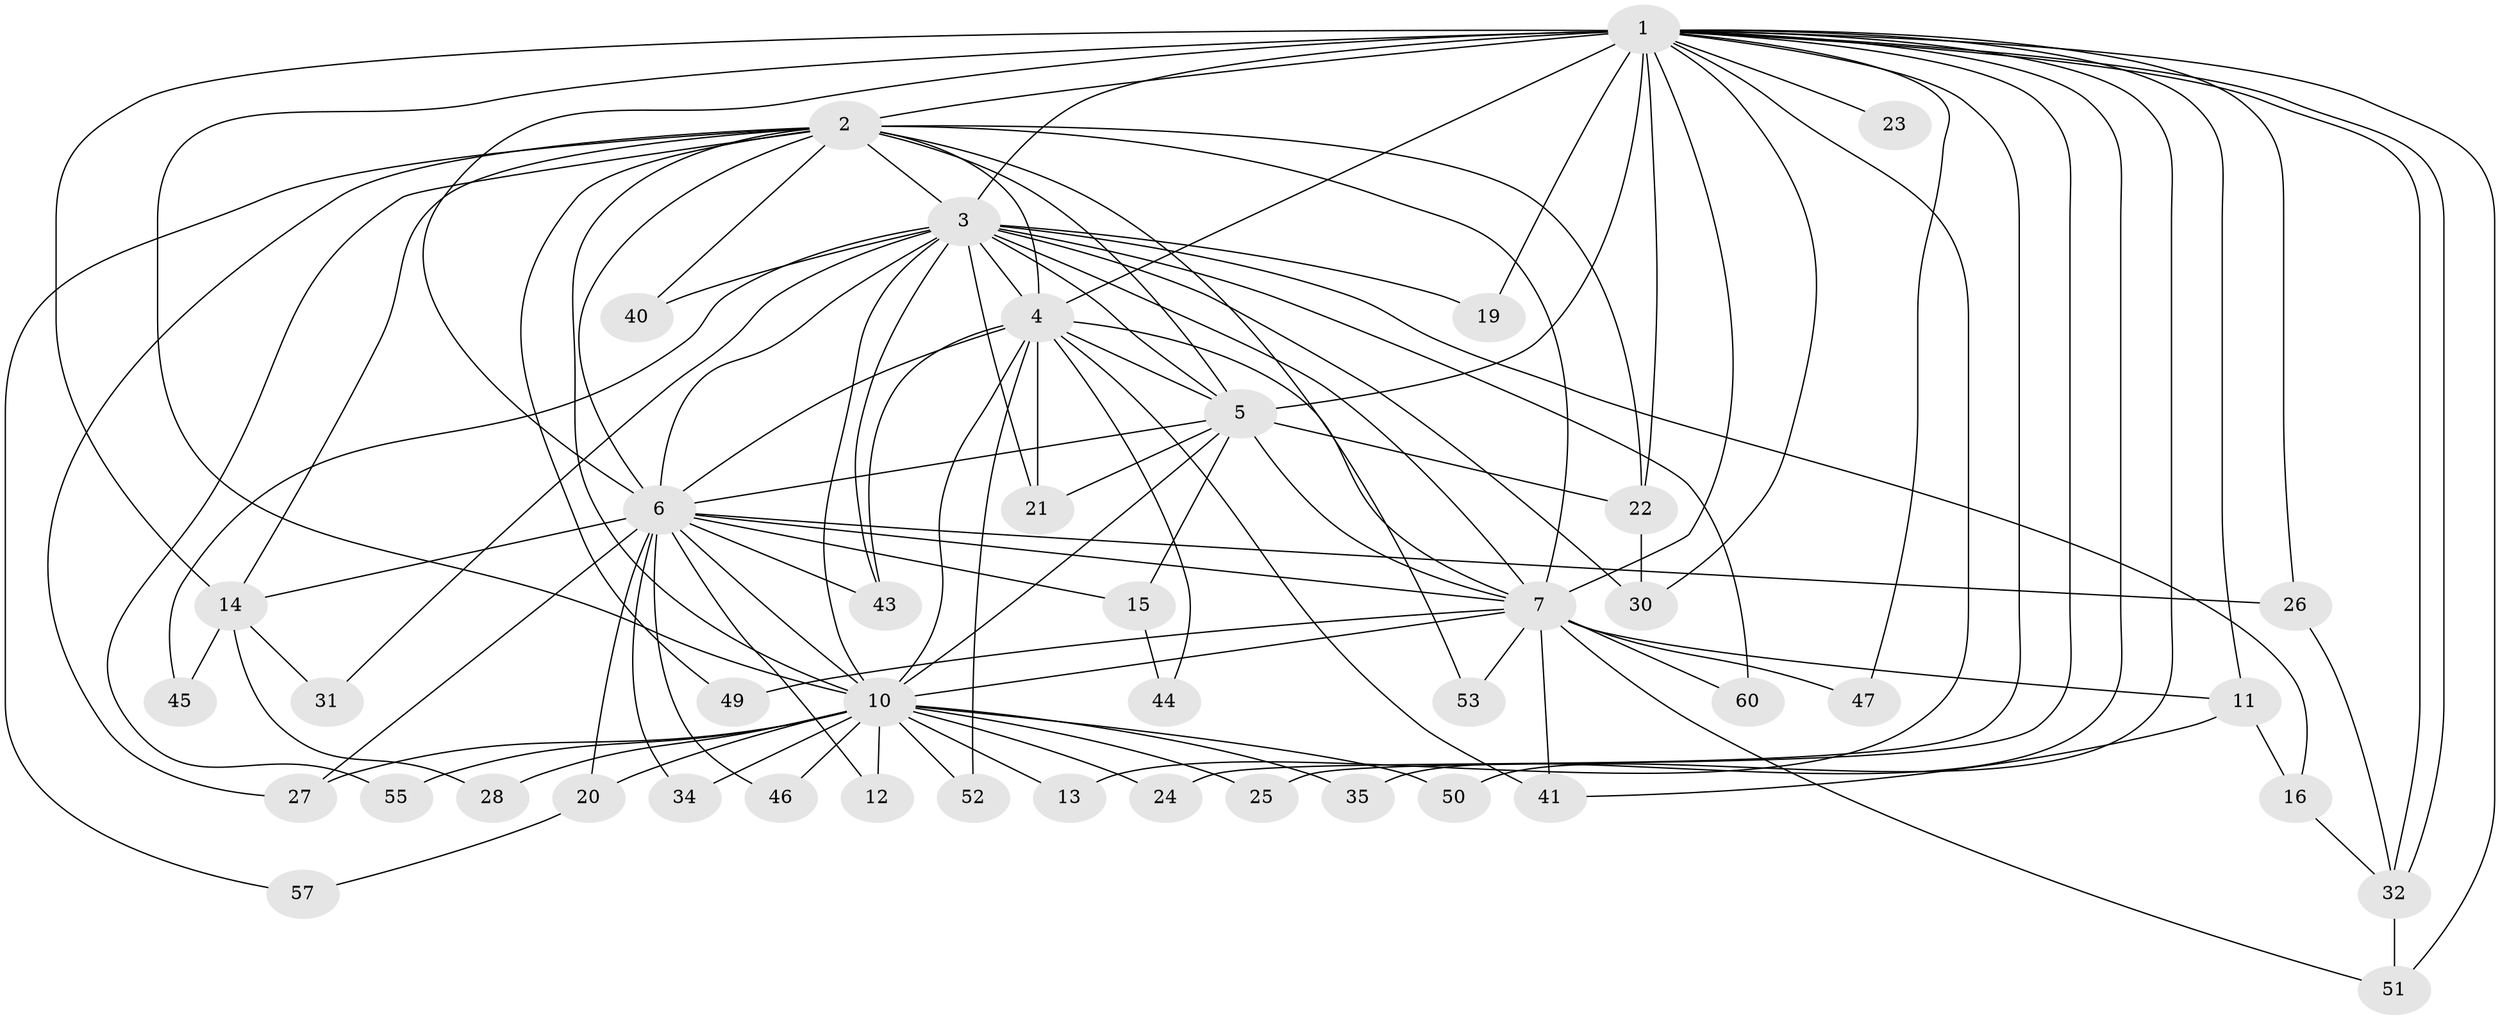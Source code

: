 // original degree distribution, {16: 0.03278688524590164, 17: 0.03278688524590164, 18: 0.01639344262295082, 15: 0.01639344262295082, 13: 0.03278688524590164, 20: 0.01639344262295082, 23: 0.01639344262295082, 4: 0.04918032786885246, 2: 0.5737704918032787, 6: 0.01639344262295082, 3: 0.18032786885245902, 5: 0.01639344262295082}
// Generated by graph-tools (version 1.1) at 2025/41/03/06/25 10:41:40]
// undirected, 44 vertices, 109 edges
graph export_dot {
graph [start="1"]
  node [color=gray90,style=filled];
  1 [super="+8"];
  2 [super="+37"];
  3 [super="+18"];
  4 [super="+17"];
  5;
  6 [super="+9"];
  7 [super="+33"];
  10 [super="+59"];
  11;
  12;
  13;
  14 [super="+29"];
  15;
  16 [super="+36"];
  19;
  20;
  21 [super="+56"];
  22 [super="+61"];
  23;
  24;
  25;
  26 [super="+54"];
  27 [super="+38"];
  28;
  30 [super="+39"];
  31;
  32 [super="+58"];
  34;
  35;
  40;
  41 [super="+42"];
  43 [super="+48"];
  44;
  45;
  46;
  47;
  49;
  50;
  51;
  52;
  53;
  55;
  57;
  60;
  1 -- 2 [weight=2];
  1 -- 3 [weight=3];
  1 -- 4 [weight=2];
  1 -- 5 [weight=2];
  1 -- 6 [weight=4];
  1 -- 7 [weight=2];
  1 -- 10 [weight=2];
  1 -- 23 [weight=2];
  1 -- 24;
  1 -- 25;
  1 -- 30;
  1 -- 32;
  1 -- 32;
  1 -- 51;
  1 -- 11;
  1 -- 13;
  1 -- 14;
  1 -- 19;
  1 -- 26;
  1 -- 35;
  1 -- 47;
  1 -- 50;
  1 -- 22;
  2 -- 3;
  2 -- 4;
  2 -- 5 [weight=2];
  2 -- 6 [weight=2];
  2 -- 7;
  2 -- 10;
  2 -- 14;
  2 -- 22;
  2 -- 27;
  2 -- 40;
  2 -- 53;
  2 -- 55;
  2 -- 57;
  2 -- 49;
  3 -- 4;
  3 -- 5;
  3 -- 6 [weight=2];
  3 -- 7;
  3 -- 10;
  3 -- 16;
  3 -- 19;
  3 -- 30;
  3 -- 31;
  3 -- 40;
  3 -- 45;
  3 -- 60;
  3 -- 21;
  3 -- 43;
  4 -- 5;
  4 -- 6 [weight=3];
  4 -- 7;
  4 -- 10;
  4 -- 43;
  4 -- 44;
  4 -- 52;
  4 -- 21;
  4 -- 41;
  5 -- 6 [weight=2];
  5 -- 7;
  5 -- 10;
  5 -- 15;
  5 -- 21;
  5 -- 22;
  6 -- 7 [weight=2];
  6 -- 10 [weight=2];
  6 -- 12;
  6 -- 15;
  6 -- 27 [weight=2];
  6 -- 34;
  6 -- 43;
  6 -- 46;
  6 -- 20;
  6 -- 26;
  6 -- 14;
  7 -- 10 [weight=2];
  7 -- 11;
  7 -- 41;
  7 -- 47;
  7 -- 49;
  7 -- 51;
  7 -- 53;
  7 -- 60;
  10 -- 12;
  10 -- 13;
  10 -- 20;
  10 -- 24;
  10 -- 25;
  10 -- 28;
  10 -- 34;
  10 -- 35;
  10 -- 46;
  10 -- 50;
  10 -- 52;
  10 -- 55;
  10 -- 27;
  11 -- 16;
  11 -- 41;
  14 -- 28;
  14 -- 31;
  14 -- 45;
  15 -- 44;
  16 -- 32;
  20 -- 57;
  22 -- 30;
  26 -- 32;
  32 -- 51;
}

